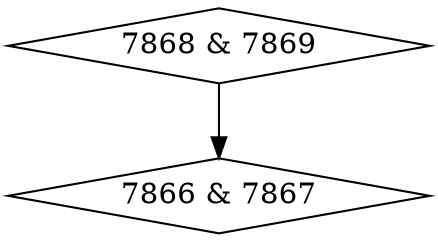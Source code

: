 digraph {
0 [label = "7866 & 7867", shape = diamond];
1 [label = "7868 & 7869", shape = diamond];
1->0;
}
